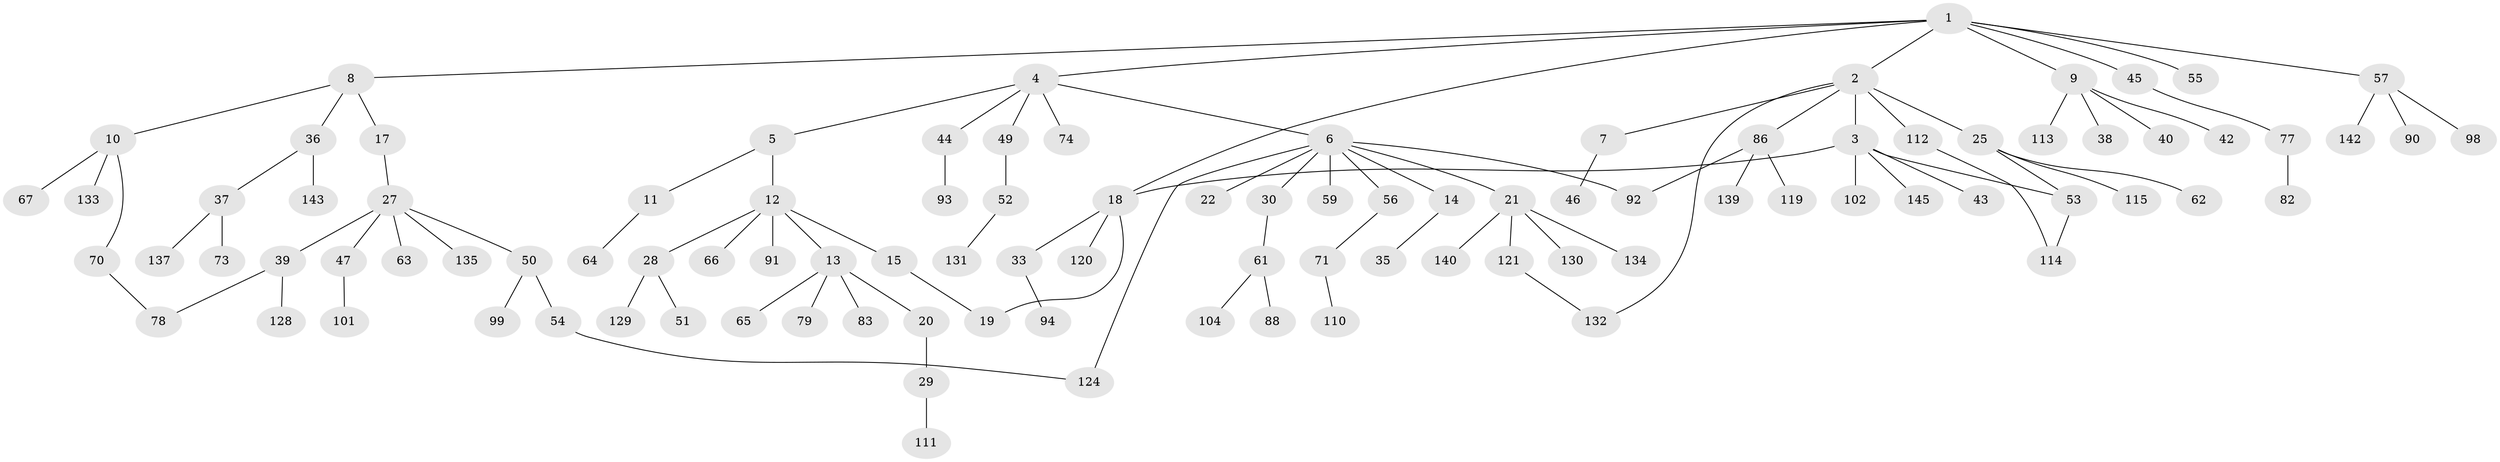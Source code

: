 // Generated by graph-tools (version 1.1) at 2025/51/02/27/25 19:51:40]
// undirected, 101 vertices, 108 edges
graph export_dot {
graph [start="1"]
  node [color=gray90,style=filled];
  1 [super="+16"];
  2 [super="+68"];
  3 [super="+24"];
  4 [super="+32"];
  5;
  6 [super="+26"];
  7 [super="+23"];
  8;
  9 [super="+31"];
  10 [super="+103"];
  11 [super="+126"];
  12 [super="+89"];
  13 [super="+60"];
  14 [super="+69"];
  15 [super="+85"];
  17;
  18 [super="+105"];
  19 [super="+109"];
  20;
  21 [super="+117"];
  22;
  25 [super="+48"];
  27 [super="+34"];
  28 [super="+97"];
  29 [super="+95"];
  30 [super="+75"];
  33 [super="+41"];
  35;
  36 [super="+127"];
  37 [super="+72"];
  38;
  39 [super="+76"];
  40;
  42;
  43;
  44;
  45 [super="+116"];
  46;
  47 [super="+107"];
  49;
  50 [super="+96"];
  51;
  52 [super="+81"];
  53 [super="+58"];
  54;
  55;
  56 [super="+84"];
  57 [super="+118"];
  59;
  61 [super="+80"];
  62 [super="+136"];
  63;
  64 [super="+125"];
  65;
  66;
  67;
  70 [super="+106"];
  71 [super="+141"];
  73;
  74;
  77;
  78 [super="+100"];
  79;
  82 [super="+108"];
  83;
  86 [super="+87"];
  88;
  90;
  91;
  92;
  93;
  94 [super="+138"];
  98;
  99;
  101;
  102;
  104;
  110;
  111;
  112;
  113;
  114 [super="+122"];
  115 [super="+123"];
  119;
  120;
  121;
  124;
  128;
  129;
  130;
  131;
  132;
  133;
  134;
  135;
  137 [super="+144"];
  139;
  140;
  142;
  143;
  145;
  1 -- 2;
  1 -- 4;
  1 -- 8;
  1 -- 9;
  1 -- 18;
  1 -- 45;
  1 -- 55;
  1 -- 57;
  2 -- 3;
  2 -- 7;
  2 -- 25;
  2 -- 86;
  2 -- 112;
  2 -- 132;
  3 -- 102;
  3 -- 18;
  3 -- 145;
  3 -- 43;
  3 -- 53;
  4 -- 5;
  4 -- 6;
  4 -- 49;
  4 -- 74;
  4 -- 44;
  5 -- 11;
  5 -- 12;
  6 -- 14;
  6 -- 21;
  6 -- 22;
  6 -- 59;
  6 -- 92;
  6 -- 56;
  6 -- 124;
  6 -- 30;
  7 -- 46;
  8 -- 10;
  8 -- 17;
  8 -- 36;
  9 -- 113;
  9 -- 38;
  9 -- 40;
  9 -- 42;
  10 -- 67;
  10 -- 70;
  10 -- 133;
  11 -- 64;
  12 -- 13;
  12 -- 15;
  12 -- 28;
  12 -- 66;
  12 -- 91;
  13 -- 20;
  13 -- 79;
  13 -- 83;
  13 -- 65;
  14 -- 35;
  15 -- 19;
  17 -- 27;
  18 -- 19;
  18 -- 33;
  18 -- 120;
  20 -- 29;
  21 -- 140;
  21 -- 121;
  21 -- 130;
  21 -- 134;
  25 -- 115;
  25 -- 53;
  25 -- 62;
  27 -- 39;
  27 -- 50;
  27 -- 63;
  27 -- 47;
  27 -- 135;
  28 -- 51;
  28 -- 129;
  29 -- 111;
  30 -- 61;
  33 -- 94;
  36 -- 37;
  36 -- 143;
  37 -- 73;
  37 -- 137;
  39 -- 128;
  39 -- 78;
  44 -- 93;
  45 -- 77;
  47 -- 101;
  49 -- 52;
  50 -- 54;
  50 -- 99;
  52 -- 131;
  53 -- 114;
  54 -- 124;
  56 -- 71;
  57 -- 90;
  57 -- 98;
  57 -- 142;
  61 -- 88;
  61 -- 104;
  70 -- 78;
  71 -- 110;
  77 -- 82;
  86 -- 119;
  86 -- 139;
  86 -- 92;
  112 -- 114;
  121 -- 132;
}
